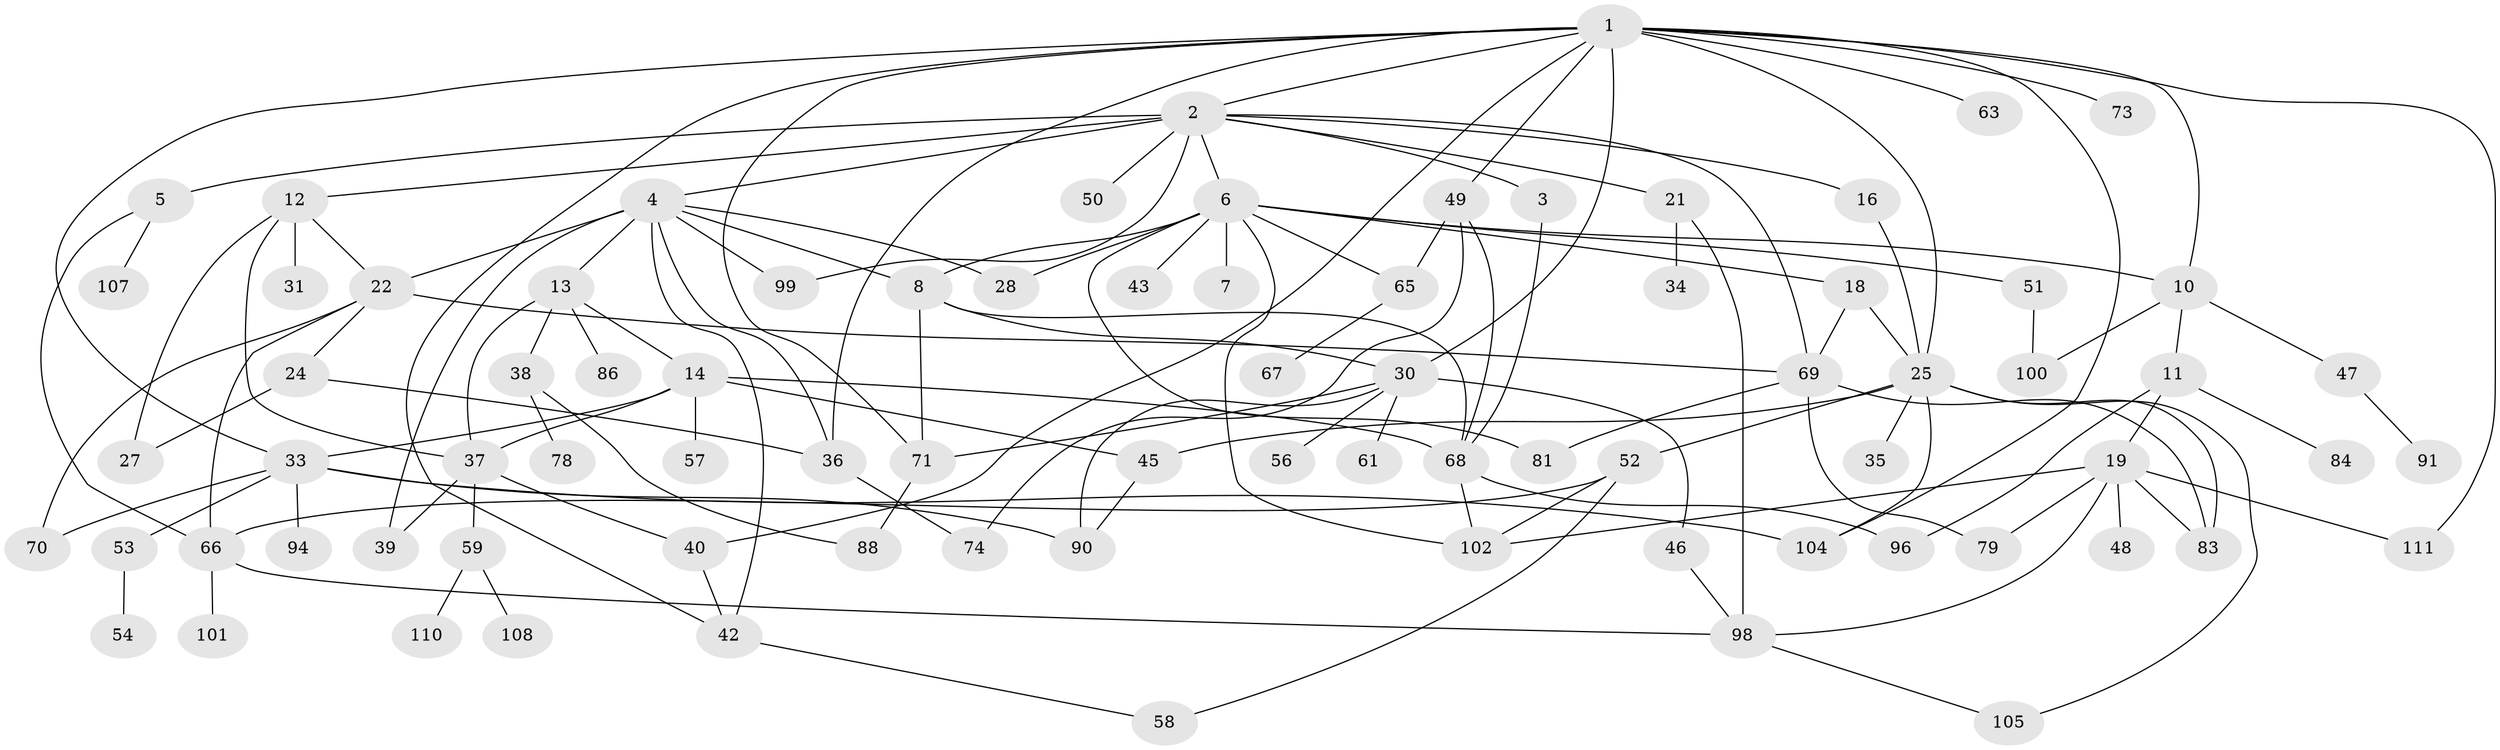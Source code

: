 // Generated by graph-tools (version 1.1) at 2025/23/03/03/25 07:23:34]
// undirected, 81 vertices, 131 edges
graph export_dot {
graph [start="1"]
  node [color=gray90,style=filled];
  1 [super="+29"];
  2 [super="+32"];
  3;
  4 [super="+60"];
  5 [super="+85"];
  6 [super="+9"];
  7;
  8 [super="+15"];
  10 [super="+17"];
  11;
  12 [super="+20"];
  13 [super="+82"];
  14 [super="+26"];
  16 [super="+77"];
  18;
  19 [super="+44"];
  21 [super="+97"];
  22 [super="+23"];
  24;
  25 [super="+41"];
  27;
  28;
  30;
  31;
  33 [super="+72"];
  34;
  35;
  36 [super="+103"];
  37 [super="+62"];
  38;
  39 [super="+76"];
  40;
  42 [super="+55"];
  43;
  45;
  46;
  47;
  48;
  49;
  50;
  51;
  52;
  53;
  54 [super="+106"];
  56;
  57;
  58 [super="+64"];
  59 [super="+80"];
  61;
  63;
  65 [super="+92"];
  66 [super="+93"];
  67;
  68 [super="+75"];
  69 [super="+89"];
  70;
  71;
  73;
  74 [super="+87"];
  78;
  79;
  81;
  83;
  84;
  86;
  88;
  90 [super="+95"];
  91;
  94;
  96;
  98 [super="+109"];
  99;
  100;
  101;
  102;
  104;
  105 [super="+112"];
  107;
  108;
  110;
  111;
  1 -- 2;
  1 -- 33;
  1 -- 40;
  1 -- 73;
  1 -- 111;
  1 -- 10 [weight=2];
  1 -- 49;
  1 -- 36;
  1 -- 71;
  1 -- 104;
  1 -- 30;
  1 -- 63;
  1 -- 25;
  1 -- 42;
  2 -- 3;
  2 -- 4;
  2 -- 5 [weight=2];
  2 -- 6;
  2 -- 12;
  2 -- 16;
  2 -- 21;
  2 -- 50;
  2 -- 99;
  2 -- 69;
  3 -- 68;
  4 -- 13;
  4 -- 28;
  4 -- 8;
  4 -- 99;
  4 -- 36;
  4 -- 22;
  4 -- 39;
  4 -- 42;
  5 -- 107;
  5 -- 66;
  6 -- 7;
  6 -- 8;
  6 -- 10;
  6 -- 18;
  6 -- 43;
  6 -- 51;
  6 -- 65;
  6 -- 28;
  6 -- 81;
  6 -- 102;
  8 -- 30;
  8 -- 68;
  8 -- 71;
  10 -- 11;
  10 -- 47;
  10 -- 100;
  11 -- 19;
  11 -- 84;
  11 -- 96;
  12 -- 27;
  12 -- 31;
  12 -- 22;
  12 -- 37;
  13 -- 14;
  13 -- 38;
  13 -- 37;
  13 -- 86;
  14 -- 57;
  14 -- 68;
  14 -- 33;
  14 -- 37;
  14 -- 45;
  16 -- 25;
  18 -- 25;
  18 -- 69;
  19 -- 83;
  19 -- 111;
  19 -- 79;
  19 -- 98;
  19 -- 48;
  19 -- 102;
  21 -- 34;
  21 -- 98;
  22 -- 70;
  22 -- 24;
  22 -- 69;
  22 -- 66;
  24 -- 27;
  24 -- 36;
  25 -- 35;
  25 -- 52;
  25 -- 104;
  25 -- 45;
  25 -- 83;
  25 -- 105;
  30 -- 46;
  30 -- 56;
  30 -- 61;
  30 -- 71;
  30 -- 90;
  33 -- 53;
  33 -- 104;
  33 -- 70;
  33 -- 94;
  33 -- 90;
  36 -- 74;
  37 -- 39;
  37 -- 59;
  37 -- 40;
  38 -- 78;
  38 -- 88;
  40 -- 42;
  42 -- 58;
  45 -- 90;
  46 -- 98;
  47 -- 91;
  49 -- 65;
  49 -- 74;
  49 -- 68;
  51 -- 100;
  52 -- 58;
  52 -- 66;
  52 -- 102;
  53 -- 54;
  59 -- 108;
  59 -- 110;
  65 -- 67;
  66 -- 101;
  66 -- 98;
  68 -- 96;
  68 -- 102;
  69 -- 79;
  69 -- 81;
  69 -- 83;
  71 -- 88;
  98 -- 105;
}
